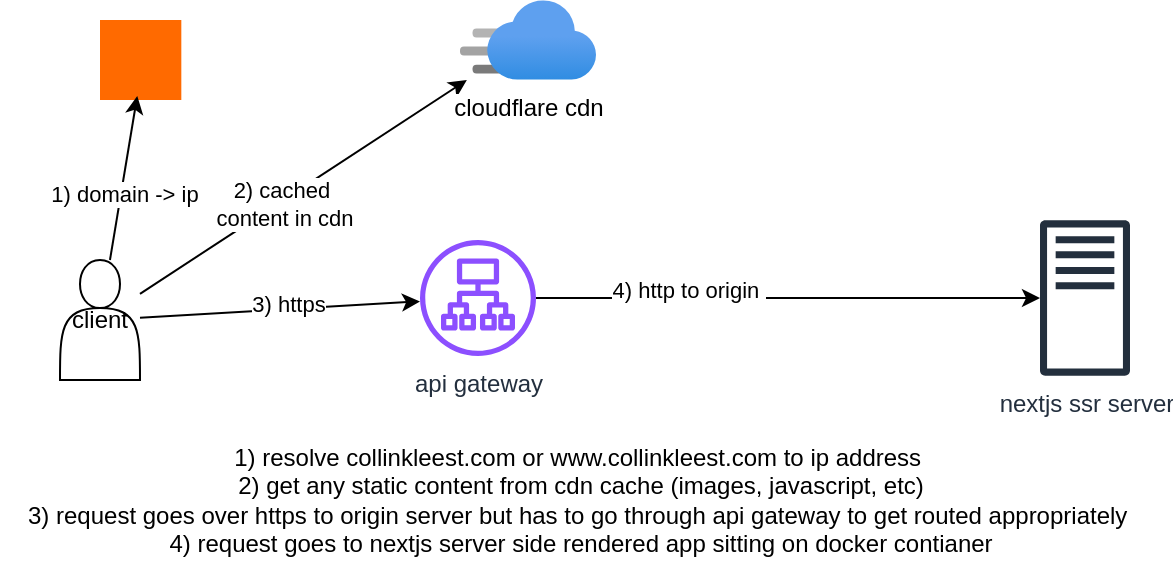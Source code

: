 <mxfile>
    <diagram id="3W8Qn4gKuilp5KZEb3BF" name="Page-1">
        <mxGraphModel dx="1174" dy="997" grid="1" gridSize="10" guides="1" tooltips="1" connect="1" arrows="1" fold="1" page="1" pageScale="1" pageWidth="850" pageHeight="1100" math="0" shadow="0">
            <root>
                <mxCell id="0"/>
                <mxCell id="1" parent="0"/>
                <mxCell id="9" style="edgeStyle=none;html=1;" edge="1" parent="1" source="2" target="3">
                    <mxGeometry relative="1" as="geometry"/>
                </mxCell>
                <mxCell id="13" value="2) cached&amp;nbsp;&lt;div&gt;content in cdn&lt;/div&gt;" style="edgeLabel;html=1;align=center;verticalAlign=middle;resizable=0;points=[];" vertex="1" connectable="0" parent="9">
                    <mxGeometry x="-0.137" y="-1" relative="1" as="geometry">
                        <mxPoint as="offset"/>
                    </mxGeometry>
                </mxCell>
                <mxCell id="10" style="edgeStyle=none;html=1;" edge="1" parent="1" source="2" target="6">
                    <mxGeometry relative="1" as="geometry"/>
                </mxCell>
                <mxCell id="14" value="3) https" style="edgeLabel;html=1;align=center;verticalAlign=middle;resizable=0;points=[];" vertex="1" connectable="0" parent="10">
                    <mxGeometry x="0.063" y="3" relative="1" as="geometry">
                        <mxPoint as="offset"/>
                    </mxGeometry>
                </mxCell>
                <mxCell id="2" value="client" style="shape=actor;whiteSpace=wrap;html=1;" vertex="1" parent="1">
                    <mxGeometry x="80" y="320" width="40" height="60" as="geometry"/>
                </mxCell>
                <mxCell id="3" value="cloudflare cdn" style="image;aspect=fixed;html=1;points=[];align=center;fontSize=12;image=img/lib/azure2/app_services/CDN_Profiles.svg;" vertex="1" parent="1">
                    <mxGeometry x="280" y="190" width="68" height="40" as="geometry"/>
                </mxCell>
                <mxCell id="4" value="" style="points=[];aspect=fixed;html=1;align=center;shadow=0;dashed=0;fillColor=#FF6A00;strokeColor=none;shape=mxgraph.alibaba_cloud.dns_domain_name_system;" vertex="1" parent="1">
                    <mxGeometry x="100" y="200" width="40.66" height="40" as="geometry"/>
                </mxCell>
                <mxCell id="11" style="edgeStyle=none;html=1;" edge="1" parent="1" source="6" target="7">
                    <mxGeometry relative="1" as="geometry"/>
                </mxCell>
                <mxCell id="15" value="4) http to origin&amp;nbsp;" style="edgeLabel;html=1;align=center;verticalAlign=middle;resizable=0;points=[];" vertex="1" connectable="0" parent="11">
                    <mxGeometry x="-0.4" y="4" relative="1" as="geometry">
                        <mxPoint as="offset"/>
                    </mxGeometry>
                </mxCell>
                <mxCell id="6" value="api gateway" style="sketch=0;outlineConnect=0;fontColor=#232F3E;gradientColor=none;fillColor=#8C4FFF;strokeColor=none;dashed=0;verticalLabelPosition=bottom;verticalAlign=top;align=center;html=1;fontSize=12;fontStyle=0;aspect=fixed;pointerEvents=1;shape=mxgraph.aws4.application_load_balancer;" vertex="1" parent="1">
                    <mxGeometry x="260" y="310" width="58" height="58" as="geometry"/>
                </mxCell>
                <mxCell id="7" value="nextjs ssr server" style="sketch=0;outlineConnect=0;fontColor=#232F3E;gradientColor=none;fillColor=#232F3D;strokeColor=none;dashed=0;verticalLabelPosition=bottom;verticalAlign=top;align=center;html=1;fontSize=12;fontStyle=0;aspect=fixed;pointerEvents=1;shape=mxgraph.aws4.traditional_server;" vertex="1" parent="1">
                    <mxGeometry x="570" y="300" width="45" height="78" as="geometry"/>
                </mxCell>
                <mxCell id="8" style="edgeStyle=none;html=1;entryX=0.458;entryY=0.949;entryDx=0;entryDy=0;entryPerimeter=0;" edge="1" parent="1" source="2" target="4">
                    <mxGeometry relative="1" as="geometry"/>
                </mxCell>
                <mxCell id="12" value="1) domain -&amp;gt; ip" style="edgeLabel;html=1;align=center;verticalAlign=middle;resizable=0;points=[];" vertex="1" connectable="0" parent="8">
                    <mxGeometry x="-0.19" y="-1" relative="1" as="geometry">
                        <mxPoint as="offset"/>
                    </mxGeometry>
                </mxCell>
                <mxCell id="16" value="1) resolve collinkleest.com or www.collinkleest.com to ip address&amp;nbsp;&lt;div&gt;2) get any static content from cdn cache (images, javascript, etc)&lt;/div&gt;&lt;div&gt;3) request goes over https to origin server but has to go through api gateway to get routed appropriately&amp;nbsp;&lt;/div&gt;&lt;div&gt;4) request goes to nextjs server side rendered app sitting on docker contianer&lt;/div&gt;" style="text;html=1;align=center;verticalAlign=middle;resizable=0;points=[];autosize=1;strokeColor=none;fillColor=none;" vertex="1" parent="1">
                    <mxGeometry x="50" y="405" width="580" height="70" as="geometry"/>
                </mxCell>
            </root>
        </mxGraphModel>
    </diagram>
</mxfile>